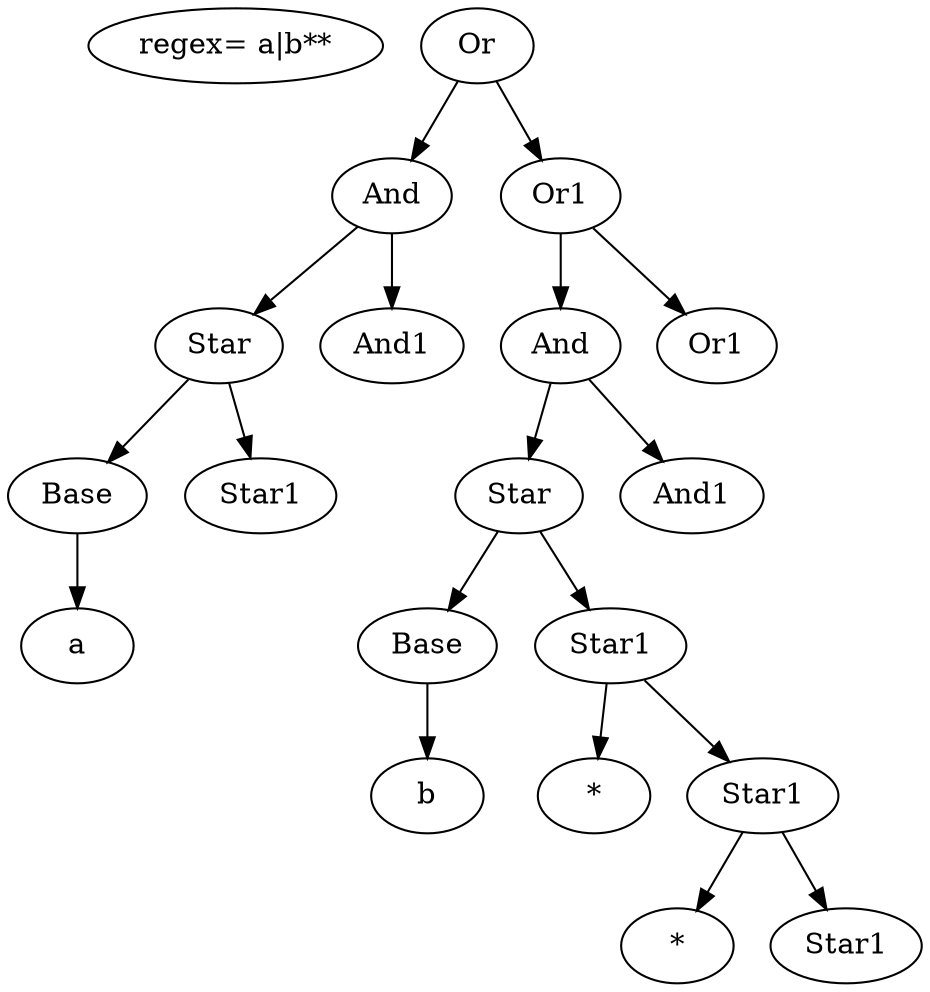 digraph G {
E [label="regex= a|b**"];
0 [label="Or"];
1 [label="And"];
2 [label="Star"];
3 [label="Base"];
4 [label="a"];
6 [label="Star1"];
8 [label="And1"];
10 [label="Or1"];
11 [label="And"];
12 [label="Star"];
13 [label="Base"];
14 [label="b"];
16 [label="Star1"];
17 [label="*"];
19 [label="Star1"];
20 [label="*"];
22 [label="Star1"];
24 [label="And1"];
26 [label="Or1"];
0 -> 1;
0 -> 10;
1 -> 2;
1 -> 8;
2 -> 3;
2 -> 6;
3 -> 4;
10 -> 26;
10 -> 11;
11 -> 24;
11 -> 12;
12 -> 16;
12 -> 13;
13 -> 14;
16 -> 17;
16 -> 19;
19 -> 20;
19 -> 22;
}
